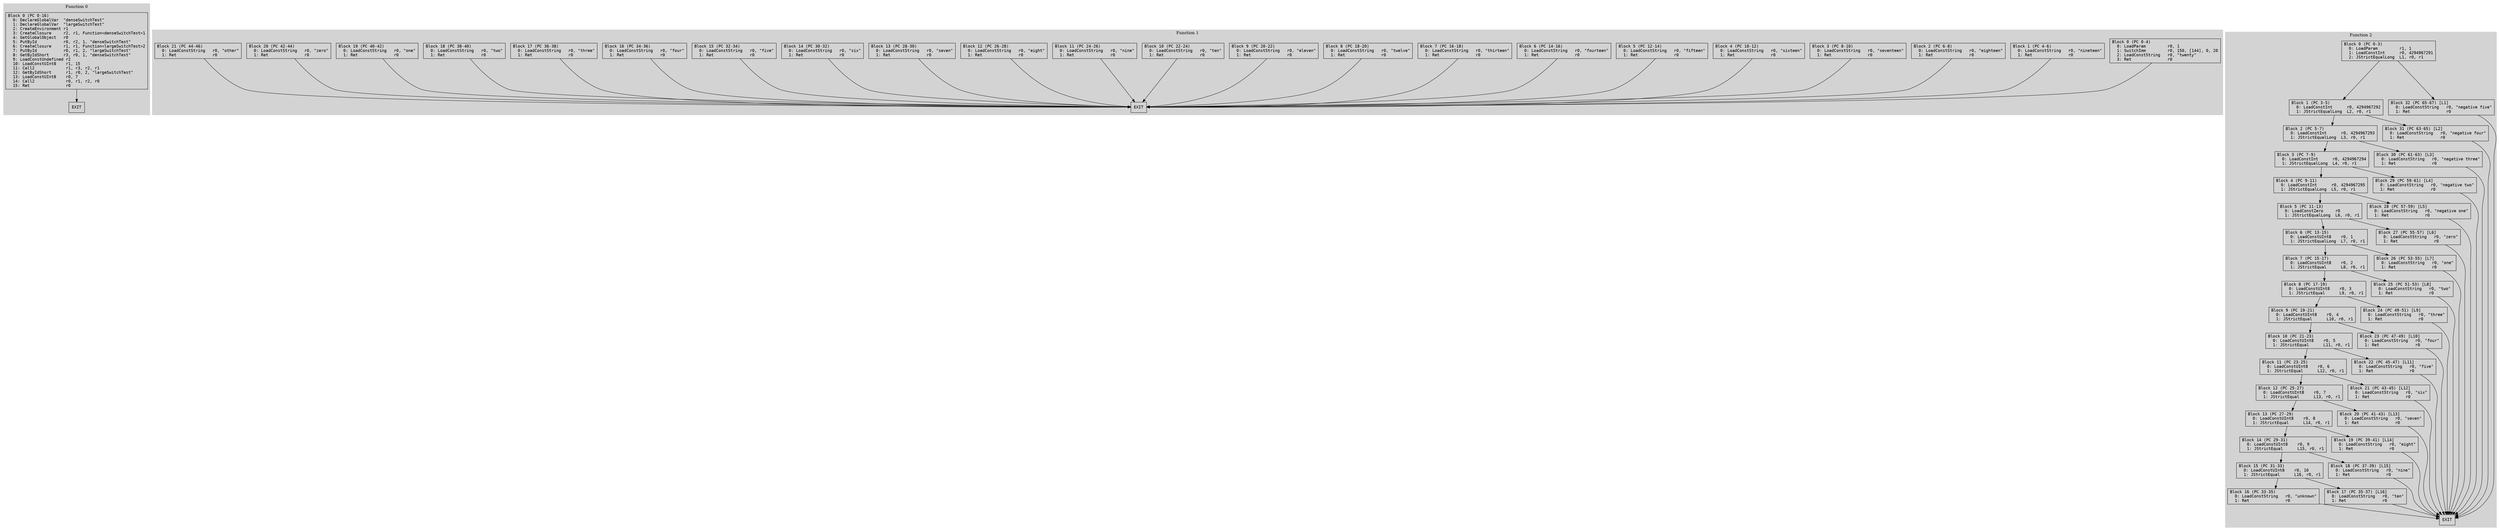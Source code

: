 // CFG analysis for dense_switch_test
// Generated from data/dense_switch_test.hbc

digraph {
  rankdir=TB;
  node [shape=box, fontname="monospace"];

  subgraph cluster_function_0 {
    label = "Function 0";
    style = filled;
    color = lightgrey;

    f0_n0 [ label = "Block 0 (PC 0-16)\l  0: DeclareGlobalVar  \"denseSwitchTest\"\l  1: DeclareGlobalVar  \"largeSwitchTest\"\l  2: CreateEnvironment r1\l  3: CreateClosure     r2, r1, Function<denseSwitchTest>1\l  4: GetGlobalObject   r0\l  5: PutById           r0, r2, 1, \"denseSwitchTest\"\l  6: CreateClosure     r1, r1, Function<largeSwitchTest>2\l  7: PutById           r0, r1, 2, \"largeSwitchTest\"\l  8: GetByIdShort      r3, r0, 1, \"denseSwitchTest\"\l  9: LoadConstUndefined r2\l  10: LoadConstUInt8    r1, 15\l  11: Call2             r1, r3, r2, r1\l  12: GetByIdShort      r1, r0, 2, \"largeSwitchTest\"\l  13: LoadConstUInt8    r0, 7\l  14: Call2             r0, r1, r2, r0\l  15: Ret               r0\l" ]
    f0_n1 [ label = "EXIT" ]

    f0_n0 -> f0_n1
  }

  subgraph cluster_function_1 {
    label = "Function 1";
    style = filled;
    color = lightgrey;

    f1_n0 [ label = "Block 0 (PC 0-4)\l  0: LoadParam         r0, 1\l  1: SwitchImm         r0, 150, [144], 0, 20\l  2: LoadConstString   r0, \"twenty\"\l  3: Ret               r0\l" ]
    f1_n1 [ label = "Block 1 (PC 4-6)\l  0: LoadConstString   r0, \"nineteen\"\l  1: Ret               r0\l" ]
    f1_n2 [ label = "Block 2 (PC 6-8)\l  0: LoadConstString   r0, \"eighteen\"\l  1: Ret               r0\l" ]
    f1_n3 [ label = "Block 3 (PC 8-10)\l  0: LoadConstString   r0, \"seventeen\"\l  1: Ret               r0\l" ]
    f1_n4 [ label = "Block 4 (PC 10-12)\l  0: LoadConstString   r0, \"sixteen\"\l  1: Ret               r0\l" ]
    f1_n5 [ label = "Block 5 (PC 12-14)\l  0: LoadConstString   r0, \"fifteen\"\l  1: Ret               r0\l" ]
    f1_n6 [ label = "Block 6 (PC 14-16)\l  0: LoadConstString   r0, \"fourteen\"\l  1: Ret               r0\l" ]
    f1_n7 [ label = "Block 7 (PC 16-18)\l  0: LoadConstString   r0, \"thirteen\"\l  1: Ret               r0\l" ]
    f1_n8 [ label = "Block 8 (PC 18-20)\l  0: LoadConstString   r0, \"twelve\"\l  1: Ret               r0\l" ]
    f1_n9 [ label = "Block 9 (PC 20-22)\l  0: LoadConstString   r0, \"eleven\"\l  1: Ret               r0\l" ]
    f1_n10 [ label = "Block 10 (PC 22-24)\l  0: LoadConstString   r0, \"ten\"\l  1: Ret               r0\l" ]
    f1_n11 [ label = "Block 11 (PC 24-26)\l  0: LoadConstString   r0, \"nine\"\l  1: Ret               r0\l" ]
    f1_n12 [ label = "Block 12 (PC 26-28)\l  0: LoadConstString   r0, \"eight\"\l  1: Ret               r0\l" ]
    f1_n13 [ label = "Block 13 (PC 28-30)\l  0: LoadConstString   r0, \"seven\"\l  1: Ret               r0\l" ]
    f1_n14 [ label = "Block 14 (PC 30-32)\l  0: LoadConstString   r0, \"six\"\l  1: Ret               r0\l" ]
    f1_n15 [ label = "Block 15 (PC 32-34)\l  0: LoadConstString   r0, \"five\"\l  1: Ret               r0\l" ]
    f1_n16 [ label = "Block 16 (PC 34-36)\l  0: LoadConstString   r0, \"four\"\l  1: Ret               r0\l" ]
    f1_n17 [ label = "Block 17 (PC 36-38)\l  0: LoadConstString   r0, \"three\"\l  1: Ret               r0\l" ]
    f1_n18 [ label = "Block 18 (PC 38-40)\l  0: LoadConstString   r0, \"two\"\l  1: Ret               r0\l" ]
    f1_n19 [ label = "Block 19 (PC 40-42)\l  0: LoadConstString   r0, \"one\"\l  1: Ret               r0\l" ]
    f1_n20 [ label = "Block 20 (PC 42-44)\l  0: LoadConstString   r0, \"zero\"\l  1: Ret               r0\l" ]
    f1_n21 [ label = "Block 21 (PC 44-46)\l  0: LoadConstString   r0, \"other\"\l  1: Ret               r0\l" ]
    f1_n22 [ label = "EXIT" ]

    f1_n0 -> f1_n22
    f1_n1 -> f1_n22
    f1_n2 -> f1_n22
    f1_n3 -> f1_n22
    f1_n4 -> f1_n22
    f1_n5 -> f1_n22
    f1_n6 -> f1_n22
    f1_n7 -> f1_n22
    f1_n8 -> f1_n22
    f1_n9 -> f1_n22
    f1_n10 -> f1_n22
    f1_n11 -> f1_n22
    f1_n12 -> f1_n22
    f1_n13 -> f1_n22
    f1_n14 -> f1_n22
    f1_n15 -> f1_n22
    f1_n16 -> f1_n22
    f1_n17 -> f1_n22
    f1_n18 -> f1_n22
    f1_n19 -> f1_n22
    f1_n20 -> f1_n22
    f1_n21 -> f1_n22
  }

  subgraph cluster_function_2 {
    label = "Function 2";
    style = filled;
    color = lightgrey;

    f2_n0 [ label = "Block 0 (PC 0-3)\l  0: LoadParam         r1, 1\l  1: LoadConstInt      r0, 4294967291\l  2: JStrictEqualLong  L1, r0, r1\l" ]
    f2_n1 [ label = "Block 1 (PC 3-5)\l  0: LoadConstInt      r0, 4294967292\l  1: JStrictEqualLong  L2, r0, r1\l" ]
    f2_n2 [ label = "Block 2 (PC 5-7)\l  0: LoadConstInt      r0, 4294967293\l  1: JStrictEqualLong  L3, r0, r1\l" ]
    f2_n3 [ label = "Block 3 (PC 7-9)\l  0: LoadConstInt      r0, 4294967294\l  1: JStrictEqualLong  L4, r0, r1\l" ]
    f2_n4 [ label = "Block 4 (PC 9-11)\l  0: LoadConstInt      r0, 4294967295\l  1: JStrictEqualLong  L5, r0, r1\l" ]
    f2_n5 [ label = "Block 5 (PC 11-13)\l  0: LoadConstZero     r0\l  1: JStrictEqualLong  L6, r0, r1\l" ]
    f2_n6 [ label = "Block 6 (PC 13-15)\l  0: LoadConstUInt8    r0, 1\l  1: JStrictEqualLong  L7, r0, r1\l" ]
    f2_n7 [ label = "Block 7 (PC 15-17)\l  0: LoadConstUInt8    r0, 2\l  1: JStrictEqual      L8, r0, r1\l" ]
    f2_n8 [ label = "Block 8 (PC 17-19)\l  0: LoadConstUInt8    r0, 3\l  1: JStrictEqual      L9, r0, r1\l" ]
    f2_n9 [ label = "Block 9 (PC 19-21)\l  0: LoadConstUInt8    r0, 4\l  1: JStrictEqual      L10, r0, r1\l" ]
    f2_n10 [ label = "Block 10 (PC 21-23)\l  0: LoadConstUInt8    r0, 5\l  1: JStrictEqual      L11, r0, r1\l" ]
    f2_n11 [ label = "Block 11 (PC 23-25)\l  0: LoadConstUInt8    r0, 6\l  1: JStrictEqual      L12, r0, r1\l" ]
    f2_n12 [ label = "Block 12 (PC 25-27)\l  0: LoadConstUInt8    r0, 7\l  1: JStrictEqual      L13, r0, r1\l" ]
    f2_n13 [ label = "Block 13 (PC 27-29)\l  0: LoadConstUInt8    r0, 8\l  1: JStrictEqual      L14, r0, r1\l" ]
    f2_n14 [ label = "Block 14 (PC 29-31)\l  0: LoadConstUInt8    r0, 9\l  1: JStrictEqual      L15, r0, r1\l" ]
    f2_n15 [ label = "Block 15 (PC 31-33)\l  0: LoadConstUInt8    r0, 10\l  1: JStrictEqual      L16, r0, r1\l" ]
    f2_n16 [ label = "Block 16 (PC 33-35)\l  0: LoadConstString   r0, \"unknown\"\l  1: Ret               r0\l" ]
    f2_n17 [ label = "Block 17 (PC 35-37) [L16]\l  0: LoadConstString   r0, \"ten\"\l  1: Ret               r0\l" ]
    f2_n18 [ label = "Block 18 (PC 37-39) [L15]\l  0: LoadConstString   r0, \"nine\"\l  1: Ret               r0\l" ]
    f2_n19 [ label = "Block 19 (PC 39-41) [L14]\l  0: LoadConstString   r0, \"eight\"\l  1: Ret               r0\l" ]
    f2_n20 [ label = "Block 20 (PC 41-43) [L13]\l  0: LoadConstString   r0, \"seven\"\l  1: Ret               r0\l" ]
    f2_n21 [ label = "Block 21 (PC 43-45) [L12]\l  0: LoadConstString   r0, \"six\"\l  1: Ret               r0\l" ]
    f2_n22 [ label = "Block 22 (PC 45-47) [L11]\l  0: LoadConstString   r0, \"five\"\l  1: Ret               r0\l" ]
    f2_n23 [ label = "Block 23 (PC 47-49) [L10]\l  0: LoadConstString   r0, \"four\"\l  1: Ret               r0\l" ]
    f2_n24 [ label = "Block 24 (PC 49-51) [L9]\l  0: LoadConstString   r0, \"three\"\l  1: Ret               r0\l" ]
    f2_n25 [ label = "Block 25 (PC 51-53) [L8]\l  0: LoadConstString   r0, \"two\"\l  1: Ret               r0\l" ]
    f2_n26 [ label = "Block 26 (PC 53-55) [L7]\l  0: LoadConstString   r0, \"one\"\l  1: Ret               r0\l" ]
    f2_n27 [ label = "Block 27 (PC 55-57) [L6]\l  0: LoadConstString   r0, \"zero\"\l  1: Ret               r0\l" ]
    f2_n28 [ label = "Block 28 (PC 57-59) [L5]\l  0: LoadConstString   r0, \"negative one\"\l  1: Ret               r0\l" ]
    f2_n29 [ label = "Block 29 (PC 59-61) [L4]\l  0: LoadConstString   r0, \"negative two\"\l  1: Ret               r0\l" ]
    f2_n30 [ label = "Block 30 (PC 61-63) [L3]\l  0: LoadConstString   r0, \"negative three\"\l  1: Ret               r0\l" ]
    f2_n31 [ label = "Block 31 (PC 63-65) [L2]\l  0: LoadConstString   r0, \"negative four\"\l  1: Ret               r0\l" ]
    f2_n32 [ label = "Block 32 (PC 65-67) [L1]\l  0: LoadConstString   r0, \"negative five\"\l  1: Ret               r0\l" ]
    f2_n33 [ label = "EXIT" ]

    f2_n0 -> f2_n32
    f2_n0 -> f2_n1
    f2_n1 -> f2_n31
    f2_n1 -> f2_n2
    f2_n2 -> f2_n30
    f2_n2 -> f2_n3
    f2_n3 -> f2_n29
    f2_n3 -> f2_n4
    f2_n4 -> f2_n28
    f2_n4 -> f2_n5
    f2_n5 -> f2_n27
    f2_n5 -> f2_n6
    f2_n6 -> f2_n26
    f2_n6 -> f2_n7
    f2_n7 -> f2_n25
    f2_n7 -> f2_n8
    f2_n8 -> f2_n24
    f2_n8 -> f2_n9
    f2_n9 -> f2_n23
    f2_n9 -> f2_n10
    f2_n10 -> f2_n22
    f2_n10 -> f2_n11
    f2_n11 -> f2_n21
    f2_n11 -> f2_n12
    f2_n12 -> f2_n20
    f2_n12 -> f2_n13
    f2_n13 -> f2_n19
    f2_n13 -> f2_n14
    f2_n14 -> f2_n18
    f2_n14 -> f2_n15
    f2_n15 -> f2_n17
    f2_n15 -> f2_n16
    f2_n16 -> f2_n33
    f2_n17 -> f2_n33
    f2_n18 -> f2_n33
    f2_n19 -> f2_n33
    f2_n20 -> f2_n33
    f2_n21 -> f2_n33
    f2_n22 -> f2_n33
    f2_n23 -> f2_n33
    f2_n24 -> f2_n33
    f2_n25 -> f2_n33
    f2_n26 -> f2_n33
    f2_n27 -> f2_n33
    f2_n28 -> f2_n33
    f2_n29 -> f2_n33
    f2_n30 -> f2_n33
    f2_n31 -> f2_n33
    f2_n32 -> f2_n33
  }

}
